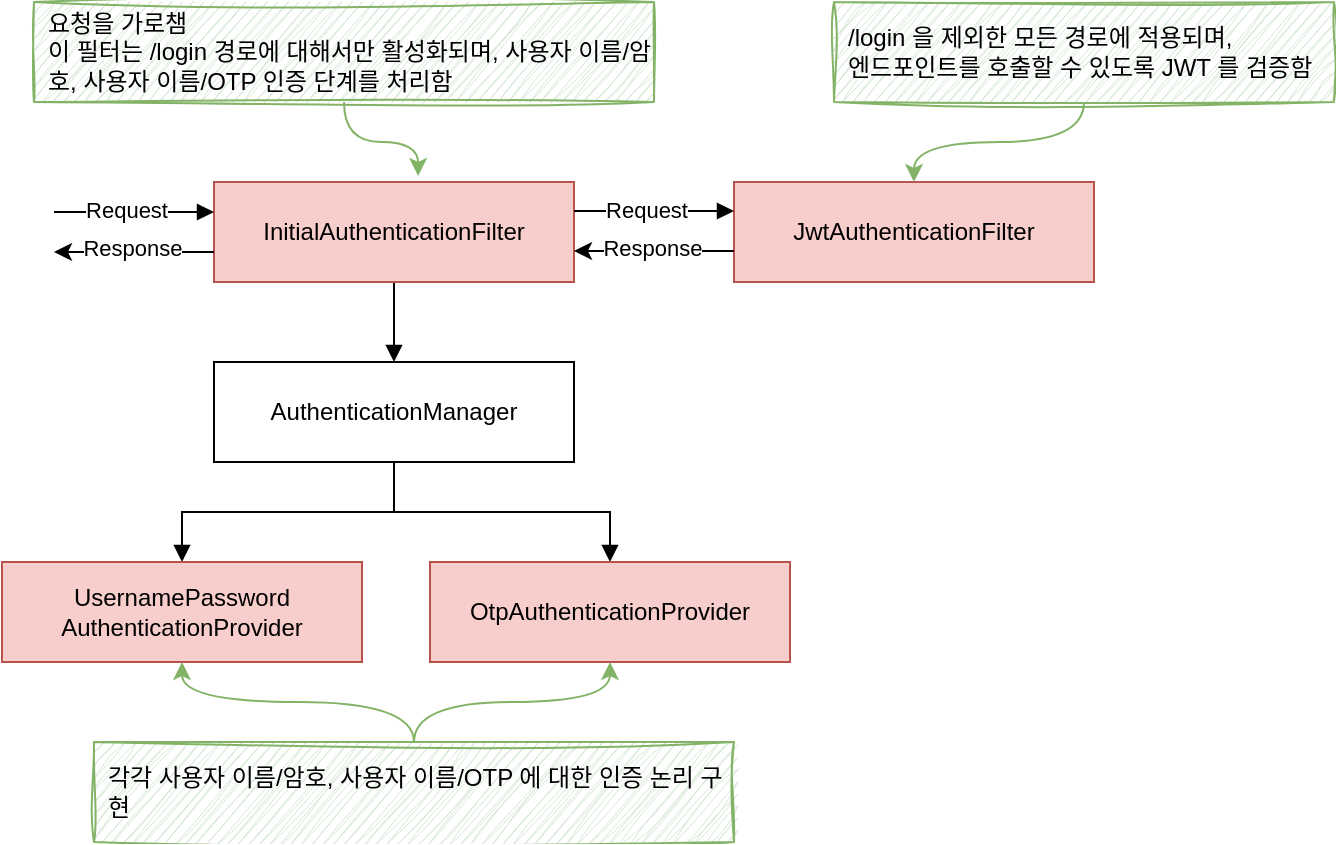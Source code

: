 <mxfile version="23.1.5" type="device">
  <diagram name="페이지-1" id="kRbNfIVgyu_WJu8KZ4is">
    <mxGraphModel dx="1114" dy="2063" grid="1" gridSize="10" guides="1" tooltips="1" connect="1" arrows="1" fold="1" page="1" pageScale="1" pageWidth="827" pageHeight="1169" math="0" shadow="0">
      <root>
        <mxCell id="0" />
        <mxCell id="1" parent="0" />
        <mxCell id="YIFEG8R_0zvuCe3BDyti-14" style="edgeStyle=orthogonalEdgeStyle;rounded=0;orthogonalLoop=1;jettySize=auto;html=1;entryX=0.5;entryY=0;entryDx=0;entryDy=0;endArrow=block;endFill=1;" edge="1" parent="1" source="YIFEG8R_0zvuCe3BDyti-1" target="YIFEG8R_0zvuCe3BDyti-3">
          <mxGeometry relative="1" as="geometry" />
        </mxCell>
        <mxCell id="YIFEG8R_0zvuCe3BDyti-1" value="InitialAuthenticationFilter" style="rounded=0;whiteSpace=wrap;html=1;fillColor=#f8cecc;strokeColor=#b85450;" vertex="1" parent="1">
          <mxGeometry x="130" y="80" width="180" height="50" as="geometry" />
        </mxCell>
        <mxCell id="YIFEG8R_0zvuCe3BDyti-2" value="JwtAuthenticationFilter" style="rounded=0;whiteSpace=wrap;html=1;fillColor=#f8cecc;strokeColor=#b85450;" vertex="1" parent="1">
          <mxGeometry x="390" y="80" width="180" height="50" as="geometry" />
        </mxCell>
        <mxCell id="YIFEG8R_0zvuCe3BDyti-15" style="edgeStyle=orthogonalEdgeStyle;rounded=0;orthogonalLoop=1;jettySize=auto;html=1;endArrow=block;endFill=1;" edge="1" parent="1" source="YIFEG8R_0zvuCe3BDyti-3" target="YIFEG8R_0zvuCe3BDyti-4">
          <mxGeometry relative="1" as="geometry" />
        </mxCell>
        <mxCell id="YIFEG8R_0zvuCe3BDyti-16" style="edgeStyle=orthogonalEdgeStyle;rounded=0;orthogonalLoop=1;jettySize=auto;html=1;endArrow=block;endFill=1;" edge="1" parent="1" source="YIFEG8R_0zvuCe3BDyti-3" target="YIFEG8R_0zvuCe3BDyti-5">
          <mxGeometry relative="1" as="geometry" />
        </mxCell>
        <mxCell id="YIFEG8R_0zvuCe3BDyti-3" value="AuthenticationManager" style="rounded=0;whiteSpace=wrap;html=1;" vertex="1" parent="1">
          <mxGeometry x="130" y="170" width="180" height="50" as="geometry" />
        </mxCell>
        <mxCell id="YIFEG8R_0zvuCe3BDyti-4" value="UsernamePassword&lt;br&gt;AuthenticationProvider" style="rounded=0;whiteSpace=wrap;html=1;fillColor=#f8cecc;strokeColor=#b85450;" vertex="1" parent="1">
          <mxGeometry x="24" y="270" width="180" height="50" as="geometry" />
        </mxCell>
        <mxCell id="YIFEG8R_0zvuCe3BDyti-5" value="OtpAuthenticationProvider" style="rounded=0;whiteSpace=wrap;html=1;fillColor=#f8cecc;strokeColor=#b85450;" vertex="1" parent="1">
          <mxGeometry x="238" y="270" width="180" height="50" as="geometry" />
        </mxCell>
        <mxCell id="YIFEG8R_0zvuCe3BDyti-6" value="" style="endArrow=block;html=1;rounded=0;endFill=1;" edge="1" parent="1">
          <mxGeometry width="50" height="50" relative="1" as="geometry">
            <mxPoint x="50" y="95" as="sourcePoint" />
            <mxPoint x="130" y="95" as="targetPoint" />
          </mxGeometry>
        </mxCell>
        <mxCell id="YIFEG8R_0zvuCe3BDyti-7" value="Request" style="edgeLabel;html=1;align=center;verticalAlign=middle;resizable=0;points=[];" vertex="1" connectable="0" parent="YIFEG8R_0zvuCe3BDyti-6">
          <mxGeometry x="-0.175" y="1" relative="1" as="geometry">
            <mxPoint x="3" as="offset" />
          </mxGeometry>
        </mxCell>
        <mxCell id="YIFEG8R_0zvuCe3BDyti-8" value="" style="endArrow=classic;html=1;rounded=0;" edge="1" parent="1">
          <mxGeometry width="50" height="50" relative="1" as="geometry">
            <mxPoint x="130" y="115" as="sourcePoint" />
            <mxPoint x="50" y="115" as="targetPoint" />
          </mxGeometry>
        </mxCell>
        <mxCell id="YIFEG8R_0zvuCe3BDyti-9" value="Response" style="edgeLabel;html=1;align=center;verticalAlign=middle;resizable=0;points=[];" vertex="1" connectable="0" parent="YIFEG8R_0zvuCe3BDyti-8">
          <mxGeometry x="0.42" y="-2" relative="1" as="geometry">
            <mxPoint x="16" as="offset" />
          </mxGeometry>
        </mxCell>
        <mxCell id="YIFEG8R_0zvuCe3BDyti-10" value="" style="endArrow=block;html=1;rounded=0;endFill=1;" edge="1" parent="1">
          <mxGeometry width="50" height="50" relative="1" as="geometry">
            <mxPoint x="310" y="94.5" as="sourcePoint" />
            <mxPoint x="390" y="94.5" as="targetPoint" />
          </mxGeometry>
        </mxCell>
        <mxCell id="YIFEG8R_0zvuCe3BDyti-11" value="Request" style="edgeLabel;html=1;align=center;verticalAlign=middle;resizable=0;points=[];" vertex="1" connectable="0" parent="YIFEG8R_0zvuCe3BDyti-10">
          <mxGeometry x="-0.175" y="1" relative="1" as="geometry">
            <mxPoint x="3" as="offset" />
          </mxGeometry>
        </mxCell>
        <mxCell id="YIFEG8R_0zvuCe3BDyti-12" value="" style="endArrow=classic;html=1;rounded=0;" edge="1" parent="1">
          <mxGeometry width="50" height="50" relative="1" as="geometry">
            <mxPoint x="390" y="114.5" as="sourcePoint" />
            <mxPoint x="310" y="114.5" as="targetPoint" />
          </mxGeometry>
        </mxCell>
        <mxCell id="YIFEG8R_0zvuCe3BDyti-13" value="Response" style="edgeLabel;html=1;align=center;verticalAlign=middle;resizable=0;points=[];" vertex="1" connectable="0" parent="YIFEG8R_0zvuCe3BDyti-12">
          <mxGeometry x="0.42" y="-2" relative="1" as="geometry">
            <mxPoint x="16" as="offset" />
          </mxGeometry>
        </mxCell>
        <mxCell id="YIFEG8R_0zvuCe3BDyti-17" value="요청을 가로챔&lt;br&gt;이 필터는 /login 경로에 대해서만 활성화되며, 사용자 이름/암호, 사용자 이름/OTP 인증 단계를 처리함" style="text;html=1;align=left;verticalAlign=middle;whiteSpace=wrap;rounded=0;spacingLeft=5;fillColor=#d5e8d4;strokeColor=#82b366;sketch=1;curveFitting=1;jiggle=2;" vertex="1" parent="1">
          <mxGeometry x="40" y="-10" width="310" height="50" as="geometry" />
        </mxCell>
        <mxCell id="YIFEG8R_0zvuCe3BDyti-18" style="edgeStyle=orthogonalEdgeStyle;rounded=0;orthogonalLoop=1;jettySize=auto;html=1;entryX=0.567;entryY=-0.06;entryDx=0;entryDy=0;entryPerimeter=0;fillColor=#d5e8d4;strokeColor=#82b366;curved=1;" edge="1" parent="1" source="YIFEG8R_0zvuCe3BDyti-17" target="YIFEG8R_0zvuCe3BDyti-1">
          <mxGeometry relative="1" as="geometry" />
        </mxCell>
        <mxCell id="YIFEG8R_0zvuCe3BDyti-20" style="edgeStyle=orthogonalEdgeStyle;rounded=0;orthogonalLoop=1;jettySize=auto;html=1;fillColor=#d5e8d4;strokeColor=#82b366;curved=1;" edge="1" parent="1" source="YIFEG8R_0zvuCe3BDyti-19" target="YIFEG8R_0zvuCe3BDyti-2">
          <mxGeometry relative="1" as="geometry" />
        </mxCell>
        <mxCell id="YIFEG8R_0zvuCe3BDyti-19" value="/login 을 제외한 모든 경로에 적용되며, &lt;br&gt;엔드포인트를 호출할 수 있도록 JWT 를 검증함" style="text;html=1;align=left;verticalAlign=middle;whiteSpace=wrap;rounded=0;spacingLeft=5;fillColor=#d5e8d4;strokeColor=#82b366;sketch=1;curveFitting=1;jiggle=2;" vertex="1" parent="1">
          <mxGeometry x="440" y="-10" width="250" height="50" as="geometry" />
        </mxCell>
        <mxCell id="YIFEG8R_0zvuCe3BDyti-22" style="edgeStyle=orthogonalEdgeStyle;rounded=0;orthogonalLoop=1;jettySize=auto;html=1;entryX=0.5;entryY=1;entryDx=0;entryDy=0;fillColor=#d5e8d4;strokeColor=#82b366;curved=1;" edge="1" parent="1" source="YIFEG8R_0zvuCe3BDyti-21" target="YIFEG8R_0zvuCe3BDyti-4">
          <mxGeometry relative="1" as="geometry" />
        </mxCell>
        <mxCell id="YIFEG8R_0zvuCe3BDyti-23" style="edgeStyle=orthogonalEdgeStyle;rounded=0;orthogonalLoop=1;jettySize=auto;html=1;entryX=0.5;entryY=1;entryDx=0;entryDy=0;fillColor=#d5e8d4;strokeColor=#82b366;curved=1;" edge="1" parent="1" source="YIFEG8R_0zvuCe3BDyti-21" target="YIFEG8R_0zvuCe3BDyti-5">
          <mxGeometry relative="1" as="geometry" />
        </mxCell>
        <mxCell id="YIFEG8R_0zvuCe3BDyti-21" value="각각 사용자 이름/암호, 사용자 이름/OTP 에 대한 인증 논리 구현" style="text;html=1;align=left;verticalAlign=middle;whiteSpace=wrap;rounded=0;spacingLeft=5;fillColor=#d5e8d4;strokeColor=#82b366;sketch=1;curveFitting=1;jiggle=2;" vertex="1" parent="1">
          <mxGeometry x="70" y="360" width="320" height="50" as="geometry" />
        </mxCell>
      </root>
    </mxGraphModel>
  </diagram>
</mxfile>
